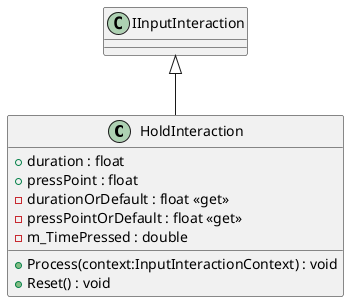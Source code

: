 @startuml
class HoldInteraction {
    + duration : float
    + pressPoint : float
    - durationOrDefault : float <<get>>
    - pressPointOrDefault : float <<get>>
    - m_TimePressed : double
    + Process(context:InputInteractionContext) : void
    + Reset() : void
}
IInputInteraction <|-- HoldInteraction
@enduml
